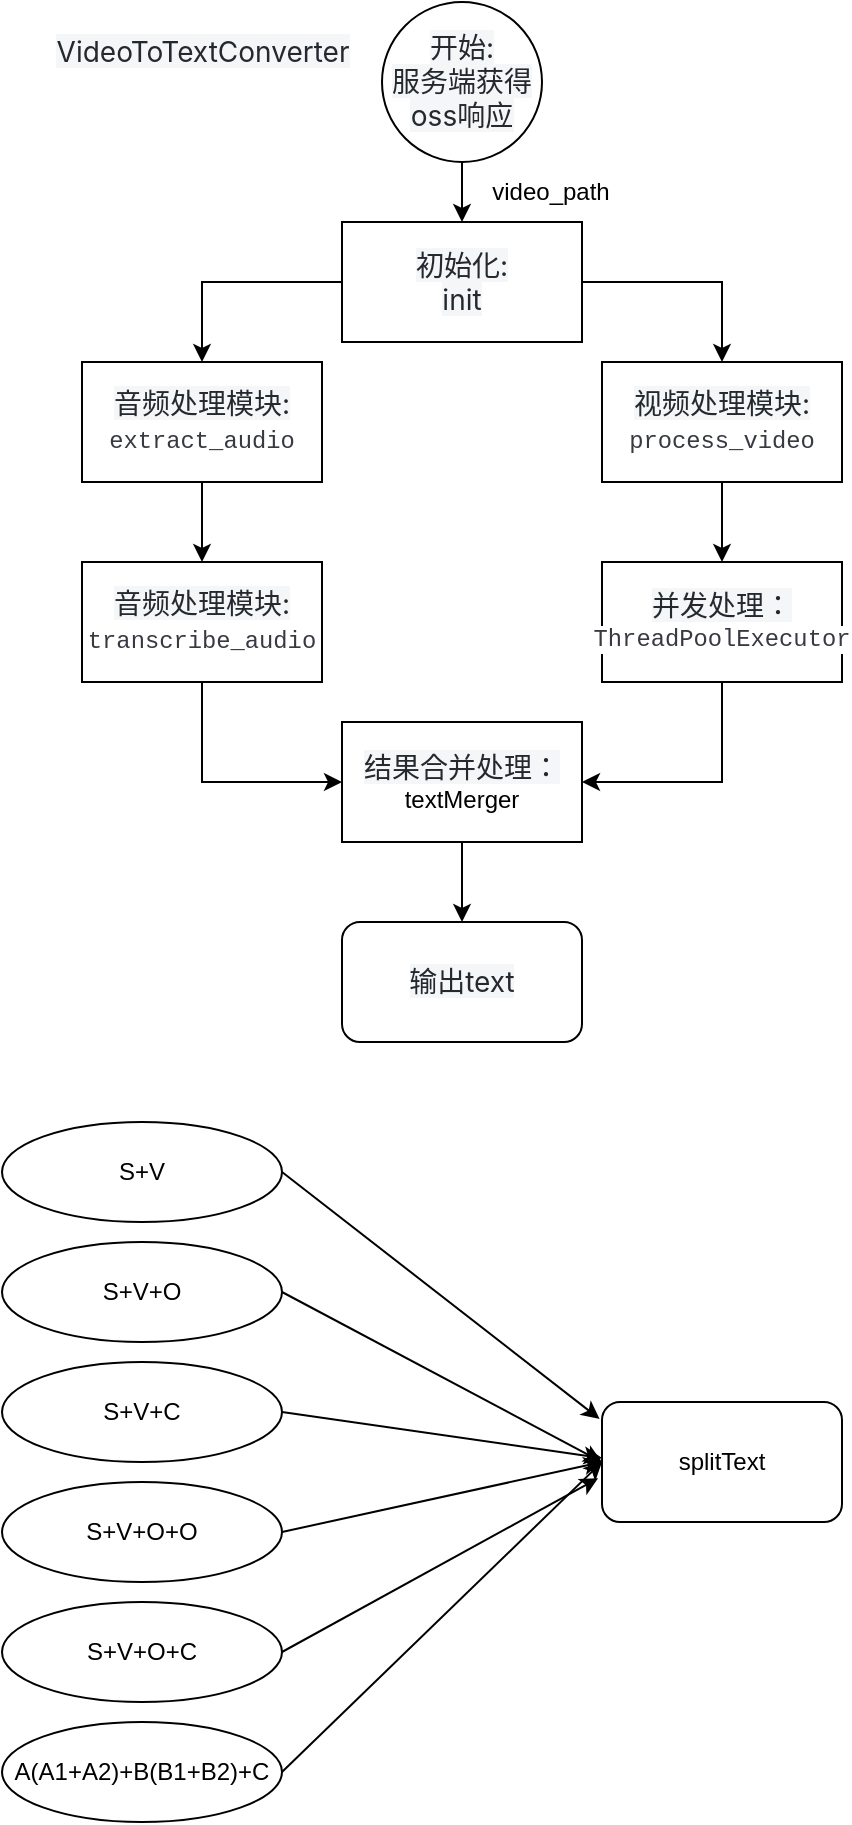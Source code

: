 <mxfile version="24.7.17">
  <diagram id="C5RBs43oDa-KdzZeNtuy" name="Page-1">
    <mxGraphModel dx="1647" dy="1020" grid="1" gridSize="10" guides="1" tooltips="1" connect="1" arrows="1" fold="1" page="1" pageScale="1" pageWidth="827" pageHeight="1169" math="0" shadow="0">
      <root>
        <mxCell id="WIyWlLk6GJQsqaUBKTNV-0" />
        <mxCell id="WIyWlLk6GJQsqaUBKTNV-1" parent="WIyWlLk6GJQsqaUBKTNV-0" />
        <mxCell id="nqQCpnGRo9kXgHlDgsDU-25" style="edgeStyle=orthogonalEdgeStyle;rounded=0;orthogonalLoop=1;jettySize=auto;html=1;" parent="WIyWlLk6GJQsqaUBKTNV-1" source="nqQCpnGRo9kXgHlDgsDU-4" target="nqQCpnGRo9kXgHlDgsDU-24" edge="1">
          <mxGeometry relative="1" as="geometry" />
        </mxCell>
        <mxCell id="nqQCpnGRo9kXgHlDgsDU-4" value="&lt;font face=&quot;-apple-system, BlinkMacSystemFont, Segoe UI, Noto Sans, Helvetica, Arial, sans-serif, Apple Color Emoji, Segoe UI Emoji&quot; color=&quot;#24292f&quot;&gt;&lt;span style=&quot;font-size: 14px; white-space-collapse: preserve; background-color: rgb(244, 246, 248);&quot;&gt;开始:&lt;br&gt;服务端获得oss响应&lt;/span&gt;&lt;/font&gt;" style="ellipse;whiteSpace=wrap;html=1;aspect=fixed;" parent="WIyWlLk6GJQsqaUBKTNV-1" vertex="1">
          <mxGeometry x="290" y="40" width="80" height="80" as="geometry" />
        </mxCell>
        <mxCell id="nqQCpnGRo9kXgHlDgsDU-14" value="&lt;div style=&quot;text-align: left;&quot;&gt;&lt;span style=&quot;background-color: rgb(244, 246, 248); font-size: 14px; white-space-collapse: preserve; color: rgb(36, 41, 47); font-family: -apple-system, BlinkMacSystemFont, &amp;quot;Segoe UI&amp;quot;, &amp;quot;Noto Sans&amp;quot;, Helvetica, Arial, sans-serif, &amp;quot;Apple Color Emoji&amp;quot;, &amp;quot;Segoe UI Emoji&amp;quot;;&quot;&gt;输出text&lt;/span&gt;&lt;/div&gt;" style="whiteSpace=wrap;html=1;rounded=1;" parent="WIyWlLk6GJQsqaUBKTNV-1" vertex="1">
          <mxGeometry x="270" y="500" width="120" height="60" as="geometry" />
        </mxCell>
        <mxCell id="D0LSXvNG56vgfIAuhcCu-7" style="edgeStyle=orthogonalEdgeStyle;rounded=0;orthogonalLoop=1;jettySize=auto;html=1;entryX=0.5;entryY=0;entryDx=0;entryDy=0;" parent="WIyWlLk6GJQsqaUBKTNV-1" source="nqQCpnGRo9kXgHlDgsDU-23" target="D0LSXvNG56vgfIAuhcCu-5" edge="1">
          <mxGeometry relative="1" as="geometry" />
        </mxCell>
        <mxCell id="nqQCpnGRo9kXgHlDgsDU-23" value="&lt;span style=&quot;color: rgb(36, 41, 47); font-family: -apple-system, BlinkMacSystemFont, &amp;quot;Segoe UI&amp;quot;, &amp;quot;Noto Sans&amp;quot;, Helvetica, Arial, sans-serif, &amp;quot;Apple Color Emoji&amp;quot;, &amp;quot;Segoe UI Emoji&amp;quot;; font-size: 14px; text-align: left; white-space-collapse: preserve; background-color: rgb(244, 246, 248);&quot;&gt;音频处理模块:&lt;br/&gt;&lt;/span&gt;&lt;span style=&quot;color: rgb(56, 58, 66); font-family: ui-monospace, SFMono-Regular, &amp;quot;SF Mono&amp;quot;, Menlo, Consolas, &amp;quot;Liberation Mono&amp;quot;, monospace; font-size: 11.9px; text-align: start; white-space: pre; background-color: rgb(255, 255, 255);&quot;&gt;extract_audio&lt;/span&gt;&lt;span style=&quot;color: rgb(36, 41, 47); font-family: -apple-system, BlinkMacSystemFont, &amp;quot;Segoe UI&amp;quot;, &amp;quot;Noto Sans&amp;quot;, Helvetica, Arial, sans-serif, &amp;quot;Apple Color Emoji&amp;quot;, &amp;quot;Segoe UI Emoji&amp;quot;; font-size: 14px; text-align: left; white-space-collapse: preserve; background-color: rgb(244, 246, 248);&quot;&gt;&lt;br&gt;&lt;/span&gt;" style="rounded=0;whiteSpace=wrap;html=1;" parent="WIyWlLk6GJQsqaUBKTNV-1" vertex="1">
          <mxGeometry x="140" y="220" width="120" height="60" as="geometry" />
        </mxCell>
        <mxCell id="nqQCpnGRo9kXgHlDgsDU-30" style="edgeStyle=orthogonalEdgeStyle;rounded=0;orthogonalLoop=1;jettySize=auto;html=1;entryX=0.5;entryY=0;entryDx=0;entryDy=0;" parent="WIyWlLk6GJQsqaUBKTNV-1" source="nqQCpnGRo9kXgHlDgsDU-24" target="nqQCpnGRo9kXgHlDgsDU-27" edge="1">
          <mxGeometry relative="1" as="geometry" />
        </mxCell>
        <mxCell id="D0LSXvNG56vgfIAuhcCu-9" style="edgeStyle=orthogonalEdgeStyle;rounded=0;orthogonalLoop=1;jettySize=auto;html=1;entryX=0.5;entryY=0;entryDx=0;entryDy=0;" parent="WIyWlLk6GJQsqaUBKTNV-1" source="nqQCpnGRo9kXgHlDgsDU-24" target="nqQCpnGRo9kXgHlDgsDU-23" edge="1">
          <mxGeometry relative="1" as="geometry" />
        </mxCell>
        <mxCell id="nqQCpnGRo9kXgHlDgsDU-24" value="&lt;div style=&quot;&quot;&gt;&lt;font face=&quot;-apple-system, BlinkMacSystemFont, Segoe UI, Noto Sans, Helvetica, Arial, sans-serif, Apple Color Emoji, Segoe UI Emoji&quot; color=&quot;#24292f&quot;&gt;&lt;span style=&quot;font-size: 14px; background-color: rgb(244, 246, 248);&quot;&gt;初始化:&lt;/span&gt;&lt;/font&gt;&lt;/div&gt;&lt;div style=&quot;&quot;&gt;&lt;font face=&quot;-apple-system, BlinkMacSystemFont, Segoe UI, Noto Sans, Helvetica, Arial, sans-serif, Apple Color Emoji, Segoe UI Emoji&quot; color=&quot;#24292f&quot;&gt;&lt;span style=&quot;font-size: 14px; background-color: rgb(244, 246, 248);&quot;&gt;init&lt;/span&gt;&lt;/font&gt;&lt;/div&gt;" style="rounded=0;whiteSpace=wrap;html=1;align=center;" parent="WIyWlLk6GJQsqaUBKTNV-1" vertex="1">
          <mxGeometry x="270" y="150" width="120" height="60" as="geometry" />
        </mxCell>
        <mxCell id="D0LSXvNG56vgfIAuhcCu-1" style="edgeStyle=orthogonalEdgeStyle;rounded=0;orthogonalLoop=1;jettySize=auto;html=1;exitX=0.5;exitY=1;exitDx=0;exitDy=0;entryX=1;entryY=0.5;entryDx=0;entryDy=0;" parent="WIyWlLk6GJQsqaUBKTNV-1" source="nqQCpnGRo9kXgHlDgsDU-26" target="nqQCpnGRo9kXgHlDgsDU-28" edge="1">
          <mxGeometry relative="1" as="geometry" />
        </mxCell>
        <mxCell id="nqQCpnGRo9kXgHlDgsDU-26" value="&lt;span style=&quot;white-space-collapse: preserve; color: rgb(36, 41, 47); font-family: -apple-system, BlinkMacSystemFont, &amp;quot;Segoe UI&amp;quot;, &amp;quot;Noto Sans&amp;quot;, Helvetica, Arial, sans-serif, &amp;quot;Apple Color Emoji&amp;quot;, &amp;quot;Segoe UI Emoji&amp;quot;; font-size: 14px; text-align: left; background-color: rgb(244, 246, 248);&quot;&gt;并发处理：&lt;br&gt;&lt;/span&gt;&lt;span style=&quot;color: rgb(56, 58, 66); font-family: ui-monospace, SFMono-Regular, &amp;quot;SF Mono&amp;quot;, Menlo, Consolas, &amp;quot;Liberation Mono&amp;quot;, monospace; font-size: 11.9px; text-align: start; white-space: pre; background-color: rgb(255, 255, 255);&quot;&gt;ThreadPoolExecutor&lt;/span&gt;" style="rounded=0;whiteSpace=wrap;html=1;" parent="WIyWlLk6GJQsqaUBKTNV-1" vertex="1">
          <mxGeometry x="400" y="320" width="120" height="60" as="geometry" />
        </mxCell>
        <mxCell id="nqQCpnGRo9kXgHlDgsDU-31" style="edgeStyle=orthogonalEdgeStyle;rounded=0;orthogonalLoop=1;jettySize=auto;html=1;entryX=0.5;entryY=0;entryDx=0;entryDy=0;" parent="WIyWlLk6GJQsqaUBKTNV-1" source="nqQCpnGRo9kXgHlDgsDU-27" target="nqQCpnGRo9kXgHlDgsDU-26" edge="1">
          <mxGeometry relative="1" as="geometry" />
        </mxCell>
        <mxCell id="nqQCpnGRo9kXgHlDgsDU-27" value="&lt;span style=&quot;color: rgb(36, 41, 47); font-family: -apple-system, BlinkMacSystemFont, &amp;quot;Segoe UI&amp;quot;, &amp;quot;Noto Sans&amp;quot;, Helvetica, Arial, sans-serif, &amp;quot;Apple Color Emoji&amp;quot;, &amp;quot;Segoe UI Emoji&amp;quot;; font-size: 14px; text-align: left; white-space-collapse: preserve; background-color: rgb(244, 246, 248);&quot;&gt;视频处理模块:&lt;/span&gt;&lt;div&gt;&lt;span style=&quot;color: rgb(56, 58, 66); font-family: ui-monospace, SFMono-Regular, &amp;quot;SF Mono&amp;quot;, Menlo, Consolas, &amp;quot;Liberation Mono&amp;quot;, monospace; font-size: 11.9px; text-align: start; white-space: pre; background-color: rgb(255, 255, 255);&quot;&gt;process_video&lt;/span&gt;&lt;span style=&quot;color: rgb(36, 41, 47); font-family: -apple-system, BlinkMacSystemFont, &amp;quot;Segoe UI&amp;quot;, &amp;quot;Noto Sans&amp;quot;, Helvetica, Arial, sans-serif, &amp;quot;Apple Color Emoji&amp;quot;, &amp;quot;Segoe UI Emoji&amp;quot;; font-size: 14px; text-align: left; white-space-collapse: preserve; background-color: rgb(244, 246, 248);&quot;&gt;&lt;br&gt;&lt;/span&gt;&lt;/div&gt;" style="rounded=0;whiteSpace=wrap;html=1;" parent="WIyWlLk6GJQsqaUBKTNV-1" vertex="1">
          <mxGeometry x="400" y="220" width="120" height="60" as="geometry" />
        </mxCell>
        <mxCell id="nqQCpnGRo9kXgHlDgsDU-36" style="edgeStyle=orthogonalEdgeStyle;rounded=0;orthogonalLoop=1;jettySize=auto;html=1;exitX=0.5;exitY=1;exitDx=0;exitDy=0;entryX=0.5;entryY=0;entryDx=0;entryDy=0;" parent="WIyWlLk6GJQsqaUBKTNV-1" source="nqQCpnGRo9kXgHlDgsDU-28" target="nqQCpnGRo9kXgHlDgsDU-14" edge="1">
          <mxGeometry relative="1" as="geometry" />
        </mxCell>
        <mxCell id="nqQCpnGRo9kXgHlDgsDU-28" value="&lt;span style=&quot;color: rgb(36, 41, 47); font-family: -apple-system, BlinkMacSystemFont, &amp;quot;Segoe UI&amp;quot;, &amp;quot;Noto Sans&amp;quot;, Helvetica, Arial, sans-serif, &amp;quot;Apple Color Emoji&amp;quot;, &amp;quot;Segoe UI Emoji&amp;quot;; font-size: 14px; text-align: left; white-space-collapse: preserve; background-color: rgb(244, 246, 248);&quot;&gt;结果合并处理：&lt;br&gt;&lt;/span&gt;textMerger" style="rounded=0;whiteSpace=wrap;html=1;" parent="WIyWlLk6GJQsqaUBKTNV-1" vertex="1">
          <mxGeometry x="270" y="400" width="120" height="60" as="geometry" />
        </mxCell>
        <mxCell id="D0LSXvNG56vgfIAuhcCu-0" value="&lt;span style=&quot;color: rgb(36, 41, 47); font-family: -apple-system, BlinkMacSystemFont, &amp;quot;Segoe UI&amp;quot;, &amp;quot;Noto Sans&amp;quot;, Helvetica, Arial, sans-serif, &amp;quot;Apple Color Emoji&amp;quot;, &amp;quot;Segoe UI Emoji&amp;quot;; font-size: 14px; text-align: left; white-space: pre-wrap; background-color: rgb(244, 246, 248);&quot;&gt;VideoTo&lt;/span&gt;&lt;span style=&quot;color: rgb(36, 41, 47); font-family: -apple-system, BlinkMacSystemFont, &amp;quot;Segoe UI&amp;quot;, &amp;quot;Noto Sans&amp;quot;, Helvetica, Arial, sans-serif, &amp;quot;Apple Color Emoji&amp;quot;, &amp;quot;Segoe UI Emoji&amp;quot;; font-size: 14px; text-align: left; white-space: pre-wrap; background-color: rgb(244, 246, 248);&quot;&gt;TextConverter&lt;/span&gt;" style="text;html=1;align=center;verticalAlign=middle;resizable=0;points=[];autosize=1;strokeColor=none;fillColor=none;" parent="WIyWlLk6GJQsqaUBKTNV-1" vertex="1">
          <mxGeometry x="120" y="50" width="160" height="30" as="geometry" />
        </mxCell>
        <mxCell id="D0LSXvNG56vgfIAuhcCu-8" style="edgeStyle=orthogonalEdgeStyle;rounded=0;orthogonalLoop=1;jettySize=auto;html=1;entryX=0;entryY=0.5;entryDx=0;entryDy=0;" parent="WIyWlLk6GJQsqaUBKTNV-1" source="D0LSXvNG56vgfIAuhcCu-5" target="nqQCpnGRo9kXgHlDgsDU-28" edge="1">
          <mxGeometry relative="1" as="geometry">
            <Array as="points">
              <mxPoint x="200" y="430" />
            </Array>
          </mxGeometry>
        </mxCell>
        <mxCell id="D0LSXvNG56vgfIAuhcCu-5" value="&lt;span style=&quot;color: rgb(36, 41, 47); font-family: -apple-system, BlinkMacSystemFont, &amp;quot;Segoe UI&amp;quot;, &amp;quot;Noto Sans&amp;quot;, Helvetica, Arial, sans-serif, &amp;quot;Apple Color Emoji&amp;quot;, &amp;quot;Segoe UI Emoji&amp;quot;; font-size: 14px; text-align: left; white-space-collapse: preserve; background-color: rgb(244, 246, 248);&quot;&gt;音频处理模块:&lt;br&gt;&lt;/span&gt;&lt;span style=&quot;color: rgb(56, 58, 66); font-family: ui-monospace, SFMono-Regular, &amp;quot;SF Mono&amp;quot;, Menlo, Consolas, &amp;quot;Liberation Mono&amp;quot;, monospace; font-size: 11.9px; text-align: start; white-space: pre; background-color: rgb(255, 255, 255);&quot;&gt;transcribe_audio&lt;/span&gt;&lt;span style=&quot;color: rgb(36, 41, 47); font-family: -apple-system, BlinkMacSystemFont, &amp;quot;Segoe UI&amp;quot;, &amp;quot;Noto Sans&amp;quot;, Helvetica, Arial, sans-serif, &amp;quot;Apple Color Emoji&amp;quot;, &amp;quot;Segoe UI Emoji&amp;quot;; font-size: 14px; text-align: left; white-space-collapse: preserve; background-color: rgb(244, 246, 248);&quot;&gt;&lt;br&gt;&lt;/span&gt;" style="rounded=0;whiteSpace=wrap;html=1;" parent="WIyWlLk6GJQsqaUBKTNV-1" vertex="1">
          <mxGeometry x="140" y="320" width="120" height="60" as="geometry" />
        </mxCell>
        <mxCell id="D0LSXvNG56vgfIAuhcCu-10" value="video_path" style="text;html=1;align=center;verticalAlign=middle;resizable=0;points=[];autosize=1;strokeColor=none;fillColor=none;" parent="WIyWlLk6GJQsqaUBKTNV-1" vertex="1">
          <mxGeometry x="334" y="120" width="80" height="30" as="geometry" />
        </mxCell>
        <mxCell id="1Ilyc-Qrqo5StxWzxF5H-0" value="S+V+C" style="ellipse;whiteSpace=wrap;html=1;" vertex="1" parent="WIyWlLk6GJQsqaUBKTNV-1">
          <mxGeometry x="100" y="720" width="140" height="50" as="geometry" />
        </mxCell>
        <mxCell id="1Ilyc-Qrqo5StxWzxF5H-1" value="S+V+O" style="ellipse;whiteSpace=wrap;html=1;" vertex="1" parent="WIyWlLk6GJQsqaUBKTNV-1">
          <mxGeometry x="100" y="660" width="140" height="50" as="geometry" />
        </mxCell>
        <mxCell id="1Ilyc-Qrqo5StxWzxF5H-2" value="S+V" style="ellipse;whiteSpace=wrap;html=1;" vertex="1" parent="WIyWlLk6GJQsqaUBKTNV-1">
          <mxGeometry x="100" y="600" width="140" height="50" as="geometry" />
        </mxCell>
        <mxCell id="1Ilyc-Qrqo5StxWzxF5H-3" value="S+V+O+O" style="ellipse;whiteSpace=wrap;html=1;" vertex="1" parent="WIyWlLk6GJQsqaUBKTNV-1">
          <mxGeometry x="100" y="780" width="140" height="50" as="geometry" />
        </mxCell>
        <mxCell id="1Ilyc-Qrqo5StxWzxF5H-4" value="S+V+O+C" style="ellipse;whiteSpace=wrap;html=1;" vertex="1" parent="WIyWlLk6GJQsqaUBKTNV-1">
          <mxGeometry x="100" y="840" width="140" height="50" as="geometry" />
        </mxCell>
        <mxCell id="1Ilyc-Qrqo5StxWzxF5H-5" value="A(A1+A2)+B(B1+B2)+C" style="ellipse;whiteSpace=wrap;html=1;" vertex="1" parent="WIyWlLk6GJQsqaUBKTNV-1">
          <mxGeometry x="100" y="900" width="140" height="50" as="geometry" />
        </mxCell>
        <mxCell id="1Ilyc-Qrqo5StxWzxF5H-6" value="splitText" style="rounded=1;whiteSpace=wrap;html=1;" vertex="1" parent="WIyWlLk6GJQsqaUBKTNV-1">
          <mxGeometry x="400" y="740" width="120" height="60" as="geometry" />
        </mxCell>
        <mxCell id="1Ilyc-Qrqo5StxWzxF5H-8" value="" style="endArrow=classic;html=1;rounded=0;entryX=-0.01;entryY=0.141;entryDx=0;entryDy=0;entryPerimeter=0;exitX=1;exitY=0.5;exitDx=0;exitDy=0;" edge="1" parent="WIyWlLk6GJQsqaUBKTNV-1" source="1Ilyc-Qrqo5StxWzxF5H-2" target="1Ilyc-Qrqo5StxWzxF5H-6">
          <mxGeometry width="50" height="50" relative="1" as="geometry">
            <mxPoint x="390" y="550" as="sourcePoint" />
            <mxPoint x="440" y="500" as="targetPoint" />
          </mxGeometry>
        </mxCell>
        <mxCell id="1Ilyc-Qrqo5StxWzxF5H-9" value="" style="endArrow=classic;html=1;rounded=0;exitX=1;exitY=0.5;exitDx=0;exitDy=0;" edge="1" parent="WIyWlLk6GJQsqaUBKTNV-1" source="1Ilyc-Qrqo5StxWzxF5H-1">
          <mxGeometry width="50" height="50" relative="1" as="geometry">
            <mxPoint x="250" y="635" as="sourcePoint" />
            <mxPoint x="400" y="770" as="targetPoint" />
          </mxGeometry>
        </mxCell>
        <mxCell id="1Ilyc-Qrqo5StxWzxF5H-10" value="" style="endArrow=classic;html=1;rounded=0;exitX=1;exitY=0.5;exitDx=0;exitDy=0;" edge="1" parent="WIyWlLk6GJQsqaUBKTNV-1" source="1Ilyc-Qrqo5StxWzxF5H-0">
          <mxGeometry width="50" height="50" relative="1" as="geometry">
            <mxPoint x="260" y="645" as="sourcePoint" />
            <mxPoint x="400" y="768" as="targetPoint" />
          </mxGeometry>
        </mxCell>
        <mxCell id="1Ilyc-Qrqo5StxWzxF5H-11" value="" style="endArrow=classic;html=1;rounded=0;exitX=1;exitY=0.5;exitDx=0;exitDy=0;" edge="1" parent="WIyWlLk6GJQsqaUBKTNV-1" source="1Ilyc-Qrqo5StxWzxF5H-3">
          <mxGeometry width="50" height="50" relative="1" as="geometry">
            <mxPoint x="250" y="755" as="sourcePoint" />
            <mxPoint x="400" y="770" as="targetPoint" />
          </mxGeometry>
        </mxCell>
        <mxCell id="1Ilyc-Qrqo5StxWzxF5H-12" value="" style="endArrow=classic;html=1;rounded=0;exitX=1;exitY=0.5;exitDx=0;exitDy=0;entryX=-0.016;entryY=0.635;entryDx=0;entryDy=0;entryPerimeter=0;" edge="1" parent="WIyWlLk6GJQsqaUBKTNV-1" source="1Ilyc-Qrqo5StxWzxF5H-4" target="1Ilyc-Qrqo5StxWzxF5H-6">
          <mxGeometry width="50" height="50" relative="1" as="geometry">
            <mxPoint x="260" y="765" as="sourcePoint" />
            <mxPoint x="420" y="788" as="targetPoint" />
          </mxGeometry>
        </mxCell>
        <mxCell id="1Ilyc-Qrqo5StxWzxF5H-13" value="" style="endArrow=classic;html=1;rounded=0;exitX=1;exitY=0.5;exitDx=0;exitDy=0;" edge="1" parent="WIyWlLk6GJQsqaUBKTNV-1" source="1Ilyc-Qrqo5StxWzxF5H-5">
          <mxGeometry width="50" height="50" relative="1" as="geometry">
            <mxPoint x="270" y="775" as="sourcePoint" />
            <mxPoint x="400" y="770" as="targetPoint" />
          </mxGeometry>
        </mxCell>
      </root>
    </mxGraphModel>
  </diagram>
</mxfile>
